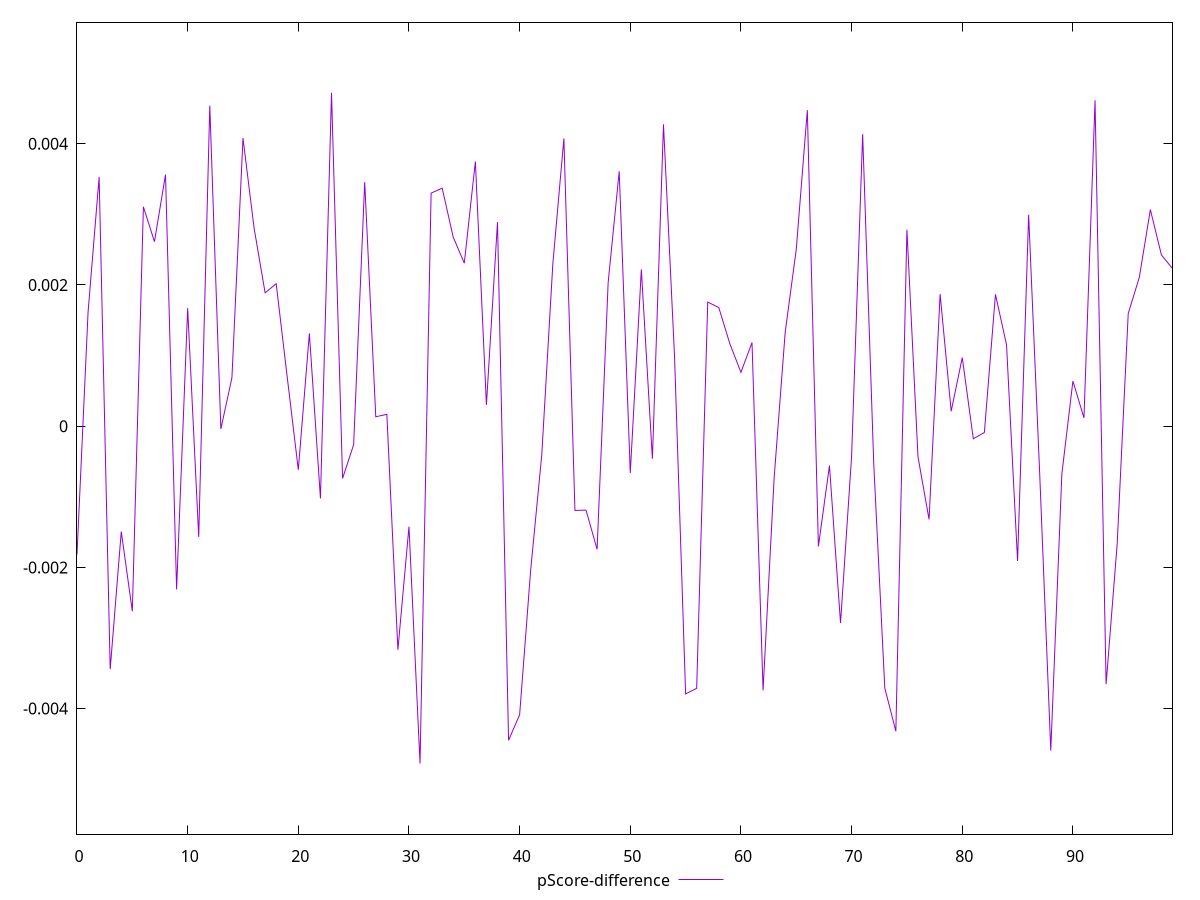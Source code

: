 reset

$pScoreDifference <<EOF
0 -0.001816740882737311
1 0.0016146140855696212
2 0.0035273548527926524
3 -0.003441054693486656
4 -0.0014933941188537414
5 -0.0026209419875841133
6 0.003106899726366019
7 0.0026121352381933693
8 0.003562554841539667
9 -0.002311209204123754
10 0.0016700977752979185
11 -0.0015685503041513726
12 0.004539380337023613
13 -0.00003902464294047725
14 0.0006860383768958478
15 0.0040793118130844075
16 0.0028084714364818852
17 0.001888236226442297
18 0.0020175083302097496
19 0.0006926506621730555
20 -0.0006172950640795927
21 0.001314024400030478
22 -0.0010233108858457296
23 0.004719182743794237
24 -0.0007402927993621633
25 -0.0002624014119851914
26 0.003455431932320452
27 0.00013333918758640095
28 0.00016757700161296185
29 -0.003166032371598515
30 -0.0014229453882725895
31 -0.004777330499172949
32 0.003300014649659233
33 0.003371047622049095
34 0.0026761203427929647
35 0.0023077029598810306
36 0.0037467954632356415
37 0.00030136543921777115
38 0.0028907982567345503
39 -0.0044490766230611545
40 -0.004086339901957392
41 -0.002034646470349122
42 -0.00040761934100308483
43 0.0022946616892358662
44 0.004074871894345966
45 -0.0011932381374115675
46 -0.0011891033015989372
47 -0.0017439238113774458
48 0.0020325887256139596
49 0.003609140000917499
50 -0.0006625680733433059
51 0.0022194164979146835
52 -0.00046205809083132987
53 0.004273992993071962
54 0.0009857513924935724
55 -0.0037910789469171036
56 -0.003711933318190752
57 0.001756799322600422
58 0.0016791743232691392
59 0.0011662160370894403
60 0.0007623108630310238
61 0.0011839429307615168
62 -0.003740952937599573
63 -0.0007325695191520154
64 0.0013302108892074838
65 0.0025045766869472574
66 0.004474707724904214
67 -0.0017029113609055013
68 -0.0005596999264245728
69 -0.002788406855506409
70 -0.0004296999523103473
71 0.004134548688682349
72 -0.0005262870484856741
73 -0.0037084624400611776
74 -0.0043200956975375515
75 0.002782013958705143
76 -0.00043329486224119584
77 -0.0013204540483571225
78 0.0018696127728183853
79 0.00021099853518324885
80 0.0009710380465238755
81 -0.0001788414201060462
82 -0.00008919605648283202
83 0.0018655856733394982
84 0.0011535522799679399
85 -0.00190915241744527
86 0.002993495333893925
87 -0.0006785206455048876
88 -0.004593149612042713
89 -0.0006785206455047765
90 0.0006382151573367523
91 0.00011698324404862959
92 0.0046151782804864094
93 -0.0036534220989219435
94 -0.0016712530278222282
95 0.0015969544551557302
96 0.0021059509260389353
97 0.003066720276905799
98 0.002423964262314948
99 0.0022314591507450743
EOF

set key outside below
set xrange [0:99]
set yrange [-0.005777330499172949:0.005719182743794237]
set trange [-0.005777330499172949:0.005719182743794237]
set terminal svg size 640, 500 enhanced background rgb 'white'
set output "reports/report_00032_2021-02-25T10-28-15.087Z/mainthread-work-breakdown/samples/music/pScore-difference/values.svg"

plot $pScoreDifference title "pScore-difference" with line

reset
